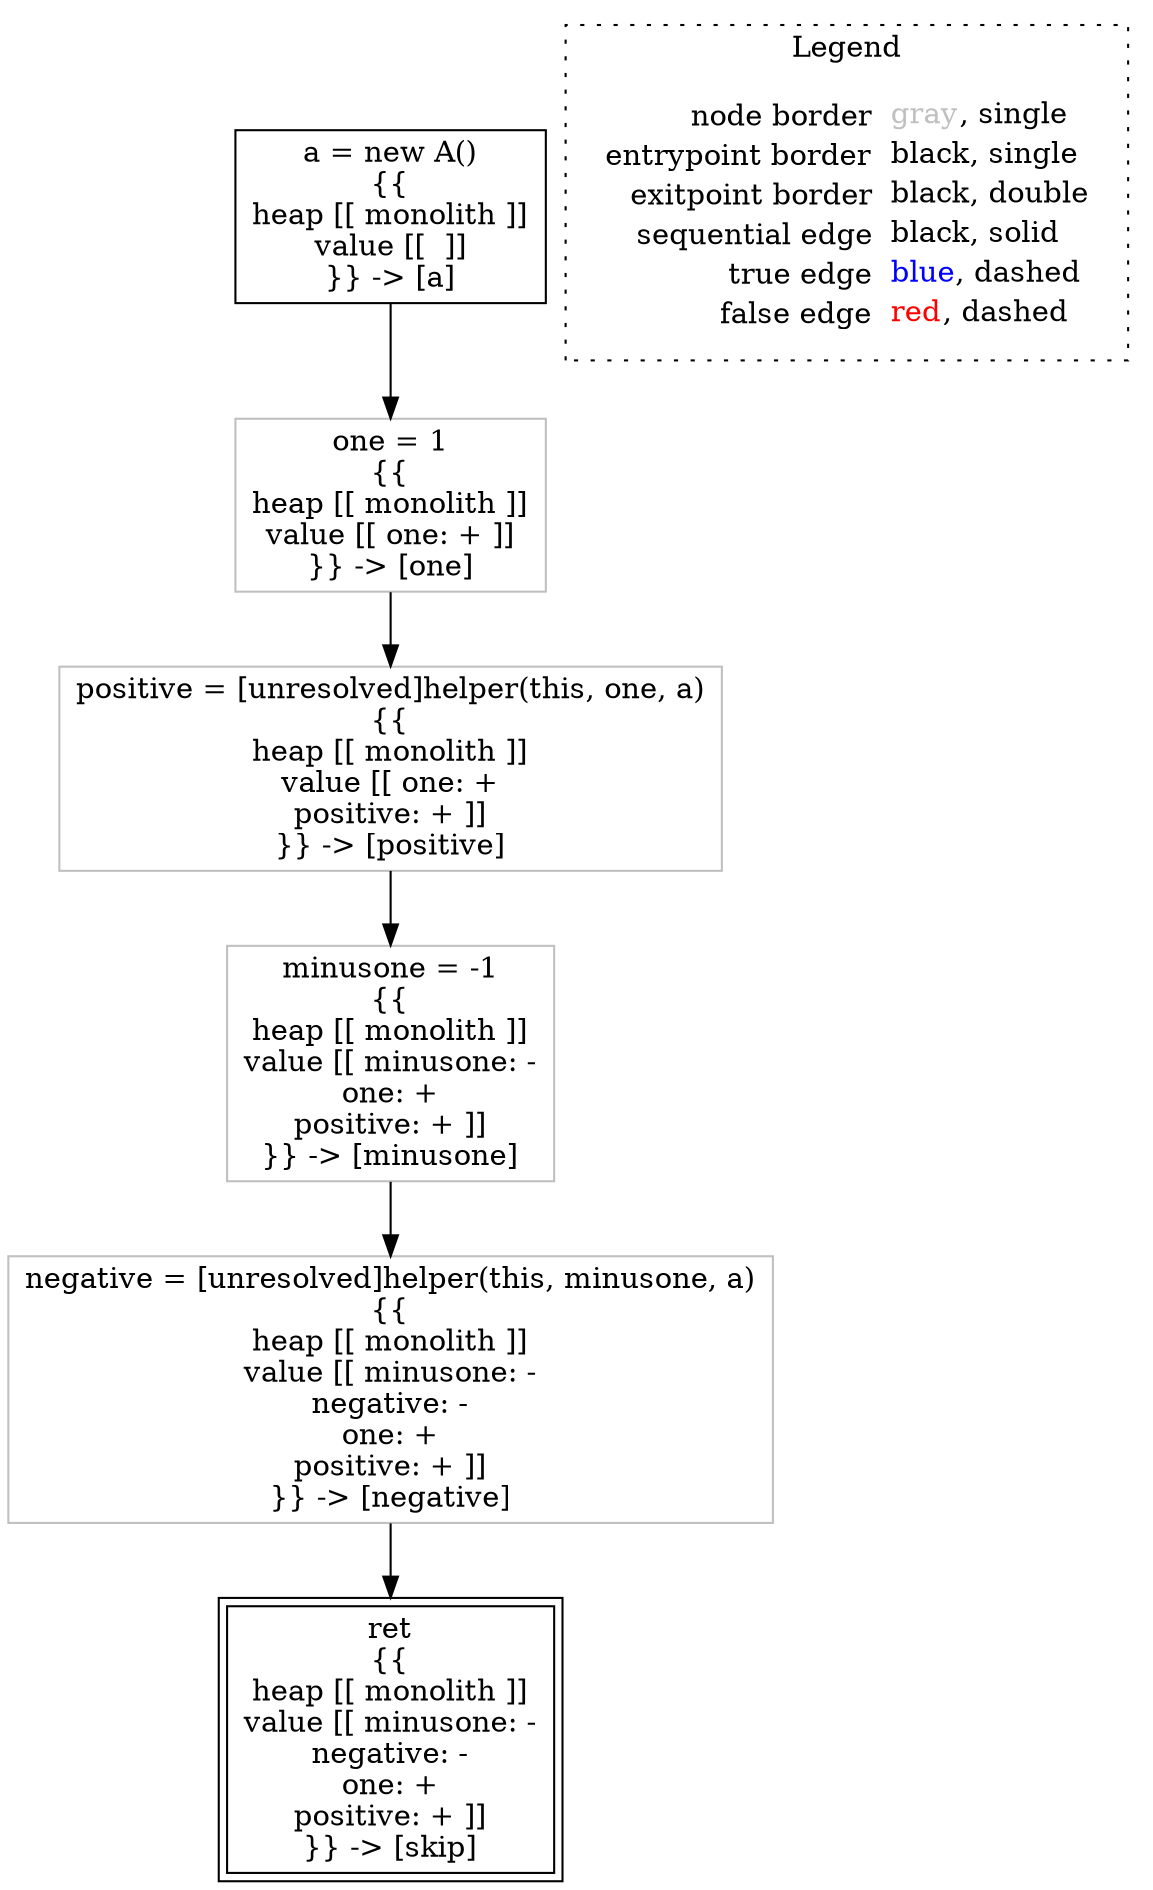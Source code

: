 digraph {
	"node0" [shape="rect",color="black",label=<a = new A()<BR/>{{<BR/>heap [[ monolith ]]<BR/>value [[  ]]<BR/>}} -&gt; [a]>];
	"node1" [shape="rect",color="gray",label=<one = 1<BR/>{{<BR/>heap [[ monolith ]]<BR/>value [[ one: + ]]<BR/>}} -&gt; [one]>];
	"node2" [shape="rect",color="black",peripheries="2",label=<ret<BR/>{{<BR/>heap [[ monolith ]]<BR/>value [[ minusone: -<BR/>negative: -<BR/>one: +<BR/>positive: + ]]<BR/>}} -&gt; [skip]>];
	"node3" [shape="rect",color="gray",label=<negative = [unresolved]helper(this, minusone, a)<BR/>{{<BR/>heap [[ monolith ]]<BR/>value [[ minusone: -<BR/>negative: -<BR/>one: +<BR/>positive: + ]]<BR/>}} -&gt; [negative]>];
	"node4" [shape="rect",color="gray",label=<minusone = -1<BR/>{{<BR/>heap [[ monolith ]]<BR/>value [[ minusone: -<BR/>one: +<BR/>positive: + ]]<BR/>}} -&gt; [minusone]>];
	"node5" [shape="rect",color="gray",label=<positive = [unresolved]helper(this, one, a)<BR/>{{<BR/>heap [[ monolith ]]<BR/>value [[ one: +<BR/>positive: + ]]<BR/>}} -&gt; [positive]>];
	"node0" -> "node1" [color="black"];
	"node1" -> "node5" [color="black"];
	"node3" -> "node2" [color="black"];
	"node4" -> "node3" [color="black"];
	"node5" -> "node4" [color="black"];
subgraph cluster_legend {
	label="Legend";
	style=dotted;
	node [shape=plaintext];
	"legend" [label=<<table border="0" cellpadding="2" cellspacing="0" cellborder="0"><tr><td align="right">node border&nbsp;</td><td align="left"><font color="gray">gray</font>, single</td></tr><tr><td align="right">entrypoint border&nbsp;</td><td align="left"><font color="black">black</font>, single</td></tr><tr><td align="right">exitpoint border&nbsp;</td><td align="left"><font color="black">black</font>, double</td></tr><tr><td align="right">sequential edge&nbsp;</td><td align="left"><font color="black">black</font>, solid</td></tr><tr><td align="right">true edge&nbsp;</td><td align="left"><font color="blue">blue</font>, dashed</td></tr><tr><td align="right">false edge&nbsp;</td><td align="left"><font color="red">red</font>, dashed</td></tr></table>>];
}

}
